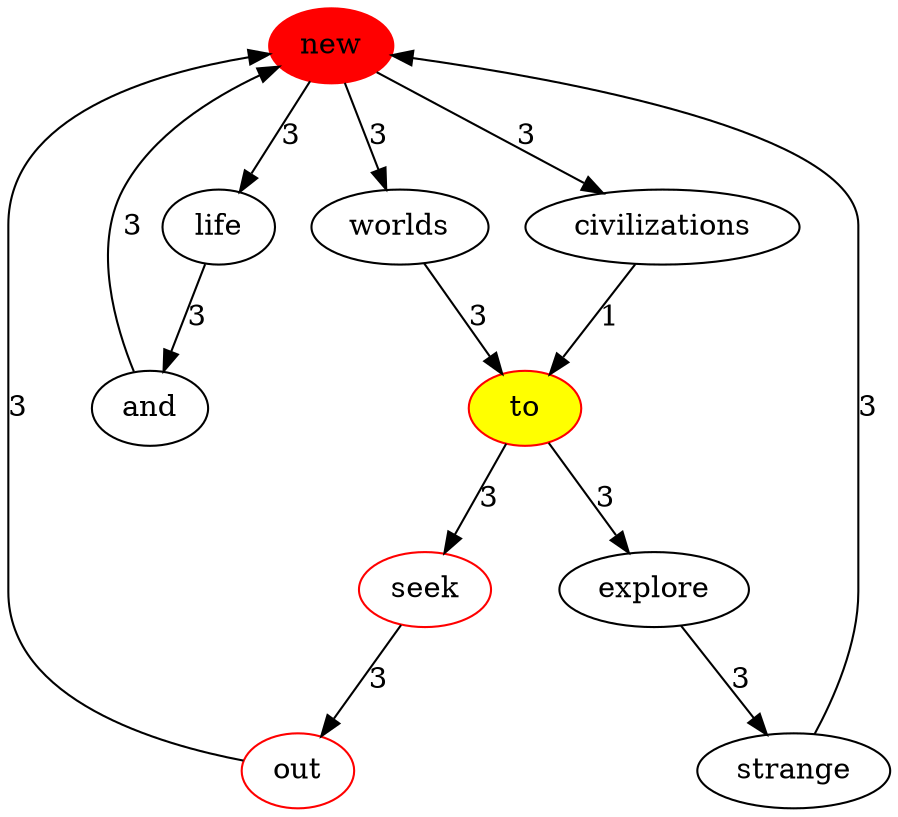 digraph G {
new[color=red,style=filled,fillcolor=red];out[color=red];seek[color=red];to[color=red,style=filled,fillcolor=yellow];to->explore[label=3];to->seek[label=3];explore->strange[label=3];strange->new[label=3];new->worlds[label=3];new->life[label=3];new->civilizations[label=3];worlds->to[label=3];seek->out[label=3];out->new[label=3];life->and[label=3];and->new[label=3];civilizations->to[label=1];}
